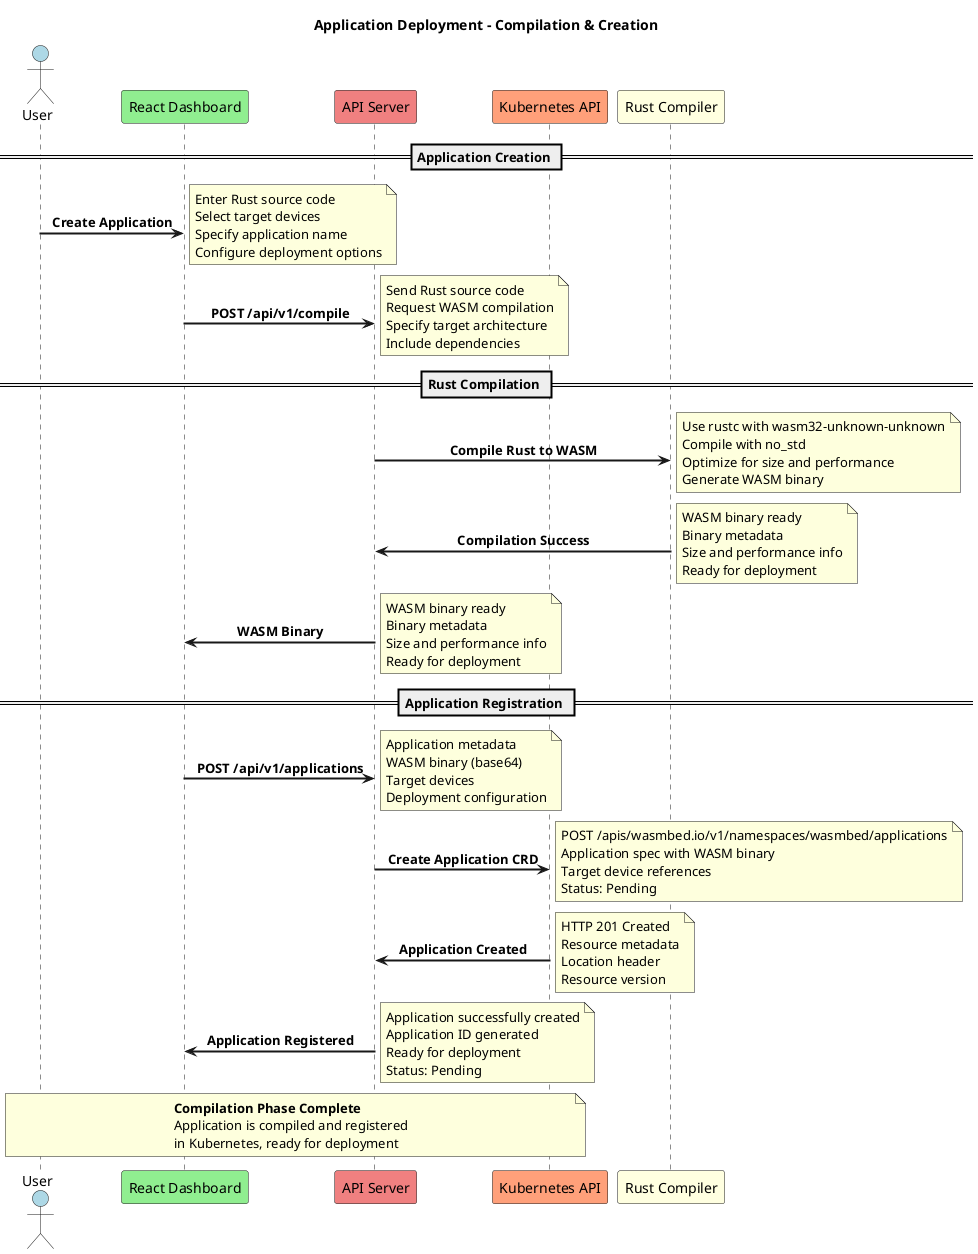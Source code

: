 ' SPDX-License-Identifier: CC-BY-4.0
' Copyright © 2025 Wasmbed contributors

@startuml
title Application Deployment - Compilation & Creation

skinparam wrapMessageWidth 200
skinparam sequenceMessageAlign center
skinparam sequenceArrowThickness 2
skinparam sequenceLifeLineBackgroundColor #E8F4FD
skinparam sequenceActorBackgroundColor #D4E6F1
skinparam sequenceParticipantBackgroundColor #F8F9FA
skinparam direction top to bottom

actor "User" as USER #LightBlue
participant "React Dashboard" as DASHBOARD #LightGreen
participant "API Server" as API_SERVER #LightCoral
participant "Kubernetes API" as K8S_API #LightSalmon
participant "Rust Compiler" as COMPILER #LightYellow

== Application Creation ==

USER -> DASHBOARD : **Create Application**
note right : Enter Rust source code\nSelect target devices\nSpecify application name\nConfigure deployment options

DASHBOARD -> API_SERVER : **POST /api/v1/compile**
note right : Send Rust source code\nRequest WASM compilation\nSpecify target architecture\nInclude dependencies

== Rust Compilation ==

API_SERVER -> COMPILER : **Compile Rust to WASM**
note right : Use rustc with wasm32-unknown-unknown\nCompile with no_std\nOptimize for size and performance\nGenerate WASM binary

COMPILER -> API_SERVER : **Compilation Success**
note right : WASM binary ready\nBinary metadata\nSize and performance info\nReady for deployment

API_SERVER -> DASHBOARD : **WASM Binary**
note right : WASM binary ready\nBinary metadata\nSize and performance info\nReady for deployment

== Application Registration ==

DASHBOARD -> API_SERVER : **POST /api/v1/applications**
note right : Application metadata\nWASM binary (base64)\nTarget devices\nDeployment configuration

API_SERVER -> K8S_API : **Create Application CRD**
note right : POST /apis/wasmbed.io/v1/namespaces/wasmbed/applications\nApplication spec with WASM binary\nTarget device references\nStatus: Pending

K8S_API -> API_SERVER : **Application Created**
note right : HTTP 201 Created\nResource metadata\nLocation header\nResource version

API_SERVER -> DASHBOARD : **Application Registered**
note right : Application successfully created\nApplication ID generated\nReady for deployment\nStatus: Pending

note over USER, K8S_API
  **Compilation Phase Complete**
  Application is compiled and registered
  in Kubernetes, ready for deployment
end note

@enduml
